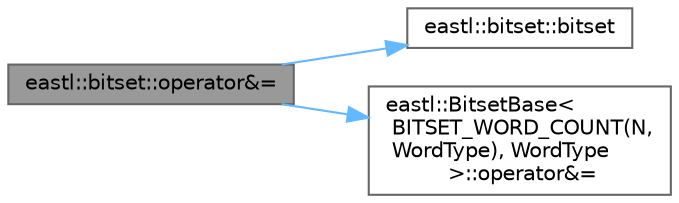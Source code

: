digraph "eastl::bitset::operator&amp;="
{
 // LATEX_PDF_SIZE
  bgcolor="transparent";
  edge [fontname=Helvetica,fontsize=10,labelfontname=Helvetica,labelfontsize=10];
  node [fontname=Helvetica,fontsize=10,shape=box,height=0.2,width=0.4];
  rankdir="LR";
  Node1 [id="Node000001",label="eastl::bitset::operator&=",height=0.2,width=0.4,color="gray40", fillcolor="grey60", style="filled", fontcolor="black",tooltip=" "];
  Node1 -> Node2 [id="edge3_Node000001_Node000002",color="steelblue1",style="solid",tooltip=" "];
  Node2 [id="Node000002",label="eastl::bitset::bitset",height=0.2,width=0.4,color="grey40", fillcolor="white", style="filled",URL="$classeastl_1_1bitset.html#aea4ecdc41a3a876fae9063446c2df201",tooltip=" "];
  Node1 -> Node3 [id="edge4_Node000001_Node000003",color="steelblue1",style="solid",tooltip=" "];
  Node3 [id="Node000003",label="eastl::BitsetBase\<\l BITSET_WORD_COUNT(N,\l WordType), WordType\l \>::operator&=",height=0.2,width=0.4,color="grey40", fillcolor="white", style="filled",URL="$structeastl_1_1_bitset_base.html#a47f4a17db921c7c22ae352845b31de13",tooltip=" "];
}
